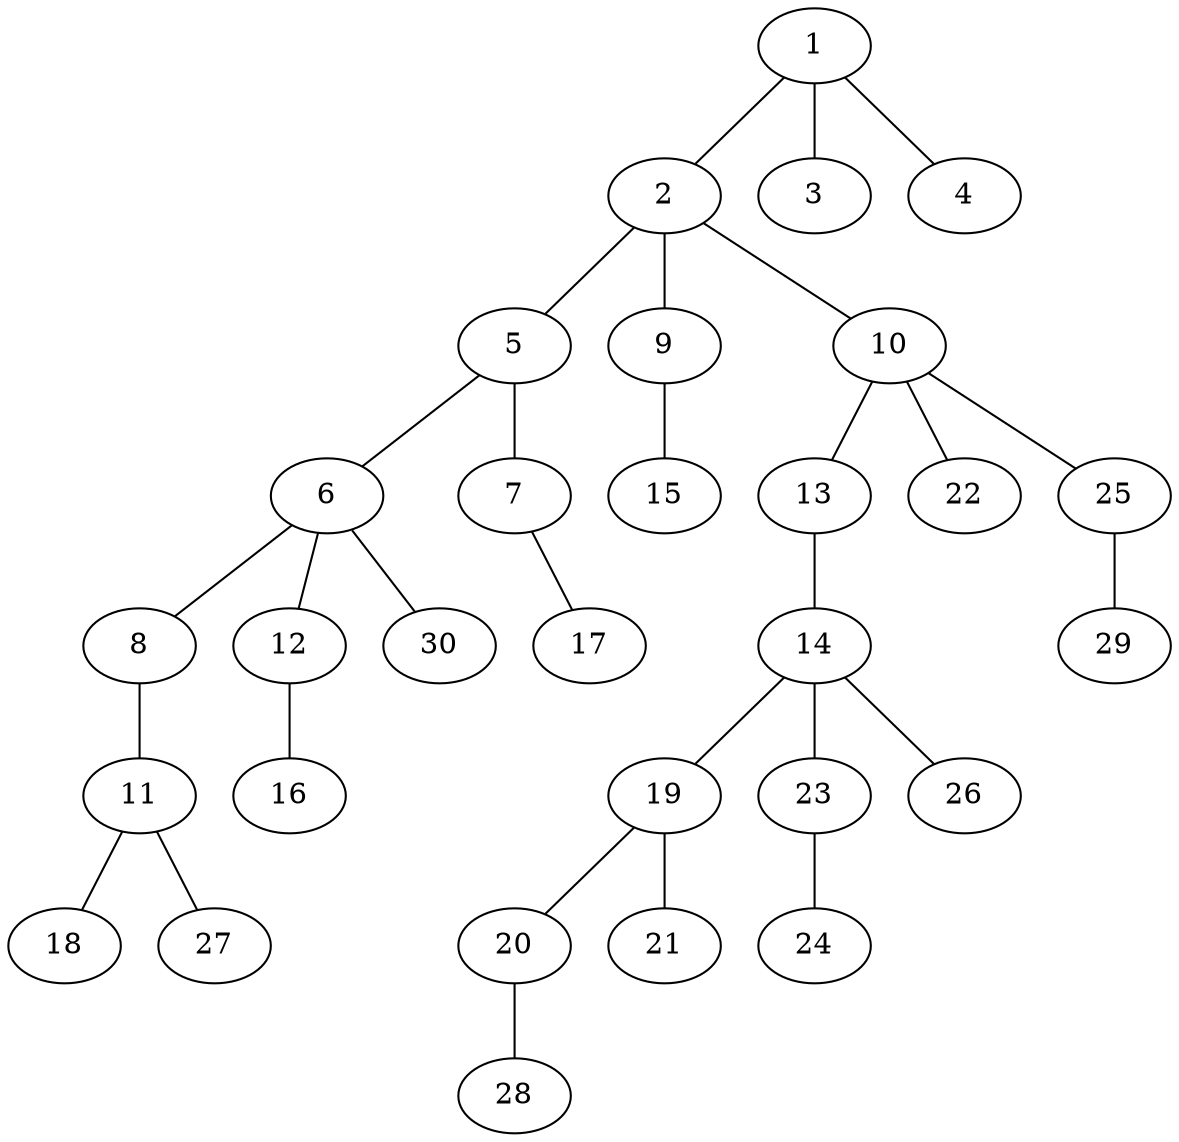 graph graphname {1--2
1--3
1--4
2--5
2--9
2--10
5--6
5--7
6--8
6--12
6--30
7--17
8--11
9--15
10--13
10--22
10--25
11--18
11--27
12--16
13--14
14--19
14--23
14--26
19--20
19--21
20--28
23--24
25--29
}